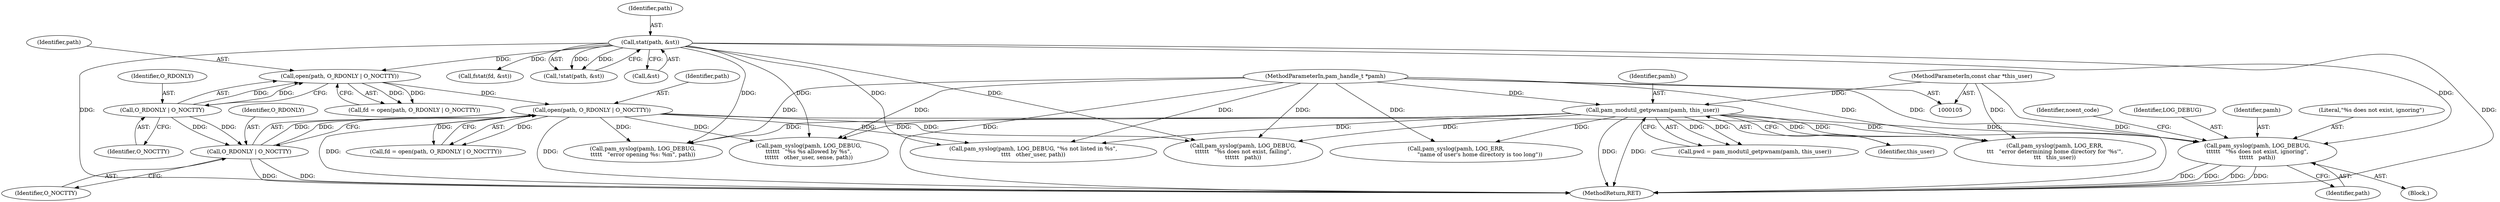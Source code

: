 digraph "0_altlinux_843807a3a90f52e7538be756616510730a24739a@API" {
"1000335" [label="(Call,pam_syslog(pamh, LOG_DEBUG,\n\t\t\t\t\t\t   \"%s does not exist, ignoring\",\n\t\t\t\t\t\t   path))"];
"1000129" [label="(Call,pam_modutil_getpwnam(pamh, this_user))"];
"1000106" [label="(MethodParameterIn,pam_handle_t *pamh)"];
"1000108" [label="(MethodParameterIn,const char *this_user)"];
"1000181" [label="(Call,stat(path, &st))"];
"1000204" [label="(Call,open(path, O_RDONLY | O_NOCTTY))"];
"1000197" [label="(Call,open(path, O_RDONLY | O_NOCTTY))"];
"1000199" [label="(Call,O_RDONLY | O_NOCTTY)"];
"1000206" [label="(Call,O_RDONLY | O_NOCTTY)"];
"1000130" [label="(Identifier,pamh)"];
"1000339" [label="(Identifier,path)"];
"1000131" [label="(Identifier,this_user)"];
"1000183" [label="(Call,&st)"];
"1000335" [label="(Call,pam_syslog(pamh, LOG_DEBUG,\n\t\t\t\t\t\t   \"%s does not exist, ignoring\",\n\t\t\t\t\t\t   path))"];
"1000334" [label="(Block,)"];
"1000137" [label="(Call,pam_syslog(pamh, LOG_ERR,\n\t\t\t   \"error determining home directory for '%s'\",\n\t\t\t   this_user))"];
"1000221" [label="(Call,fstat(fd, &st))"];
"1000356" [label="(Call,pam_syslog(pamh, LOG_DEBUG,\n\t\t\t\t\t   \"error opening %s: %m\", path))"];
"1000199" [label="(Call,O_RDONLY | O_NOCTTY)"];
"1000206" [label="(Call,O_RDONLY | O_NOCTTY)"];
"1000338" [label="(Literal,\"%s does not exist, ignoring\")"];
"1000197" [label="(Call,open(path, O_RDONLY | O_NOCTTY))"];
"1000204" [label="(Call,open(path, O_RDONLY | O_NOCTTY))"];
"1000181" [label="(Call,stat(path, &st))"];
"1000180" [label="(Call,!stat(path, &st))"];
"1000294" [label="(Call,pam_syslog(pamh, LOG_DEBUG,\n\t\t\t\t\t\t   \"%s %s allowed by %s\",\n\t\t\t\t\t\t   other_user, sense, path))"];
"1000127" [label="(Call,pwd = pam_modutil_getpwnam(pamh, this_user))"];
"1000167" [label="(Call,pam_syslog(pamh, LOG_ERR,\n                           \"name of user's home directory is too long\"))"];
"1000198" [label="(Identifier,path)"];
"1000108" [label="(MethodParameterIn,const char *this_user)"];
"1000195" [label="(Call,fd = open(path, O_RDONLY | O_NOCTTY))"];
"1000208" [label="(Identifier,O_NOCTTY)"];
"1000308" [label="(Call,pam_syslog(pamh, LOG_DEBUG, \"%s not listed in %s\",\n\t\t\t\t   other_user, path))"];
"1000363" [label="(MethodReturn,RET)"];
"1000106" [label="(MethodParameterIn,pam_handle_t *pamh)"];
"1000351" [label="(Identifier,noent_code)"];
"1000337" [label="(Identifier,LOG_DEBUG)"];
"1000207" [label="(Identifier,O_RDONLY)"];
"1000205" [label="(Identifier,path)"];
"1000129" [label="(Call,pam_modutil_getpwnam(pamh, this_user))"];
"1000202" [label="(Call,fd = open(path, O_RDONLY | O_NOCTTY))"];
"1000201" [label="(Identifier,O_NOCTTY)"];
"1000200" [label="(Identifier,O_RDONLY)"];
"1000345" [label="(Call,pam_syslog(pamh, LOG_DEBUG,\n\t\t\t\t\t\t   \"%s does not exist, failing\",\n\t\t\t\t\t\t   path))"];
"1000336" [label="(Identifier,pamh)"];
"1000182" [label="(Identifier,path)"];
"1000335" -> "1000334"  [label="AST: "];
"1000335" -> "1000339"  [label="CFG: "];
"1000336" -> "1000335"  [label="AST: "];
"1000337" -> "1000335"  [label="AST: "];
"1000338" -> "1000335"  [label="AST: "];
"1000339" -> "1000335"  [label="AST: "];
"1000351" -> "1000335"  [label="CFG: "];
"1000335" -> "1000363"  [label="DDG: "];
"1000335" -> "1000363"  [label="DDG: "];
"1000335" -> "1000363"  [label="DDG: "];
"1000335" -> "1000363"  [label="DDG: "];
"1000129" -> "1000335"  [label="DDG: "];
"1000106" -> "1000335"  [label="DDG: "];
"1000181" -> "1000335"  [label="DDG: "];
"1000204" -> "1000335"  [label="DDG: "];
"1000129" -> "1000127"  [label="AST: "];
"1000129" -> "1000131"  [label="CFG: "];
"1000130" -> "1000129"  [label="AST: "];
"1000131" -> "1000129"  [label="AST: "];
"1000127" -> "1000129"  [label="CFG: "];
"1000129" -> "1000363"  [label="DDG: "];
"1000129" -> "1000363"  [label="DDG: "];
"1000129" -> "1000127"  [label="DDG: "];
"1000129" -> "1000127"  [label="DDG: "];
"1000106" -> "1000129"  [label="DDG: "];
"1000108" -> "1000129"  [label="DDG: "];
"1000129" -> "1000137"  [label="DDG: "];
"1000129" -> "1000137"  [label="DDG: "];
"1000129" -> "1000167"  [label="DDG: "];
"1000129" -> "1000294"  [label="DDG: "];
"1000129" -> "1000308"  [label="DDG: "];
"1000129" -> "1000345"  [label="DDG: "];
"1000129" -> "1000356"  [label="DDG: "];
"1000106" -> "1000105"  [label="AST: "];
"1000106" -> "1000363"  [label="DDG: "];
"1000106" -> "1000137"  [label="DDG: "];
"1000106" -> "1000167"  [label="DDG: "];
"1000106" -> "1000294"  [label="DDG: "];
"1000106" -> "1000308"  [label="DDG: "];
"1000106" -> "1000345"  [label="DDG: "];
"1000106" -> "1000356"  [label="DDG: "];
"1000108" -> "1000105"  [label="AST: "];
"1000108" -> "1000363"  [label="DDG: "];
"1000108" -> "1000137"  [label="DDG: "];
"1000181" -> "1000180"  [label="AST: "];
"1000181" -> "1000183"  [label="CFG: "];
"1000182" -> "1000181"  [label="AST: "];
"1000183" -> "1000181"  [label="AST: "];
"1000180" -> "1000181"  [label="CFG: "];
"1000181" -> "1000363"  [label="DDG: "];
"1000181" -> "1000363"  [label="DDG: "];
"1000181" -> "1000180"  [label="DDG: "];
"1000181" -> "1000180"  [label="DDG: "];
"1000181" -> "1000197"  [label="DDG: "];
"1000181" -> "1000221"  [label="DDG: "];
"1000181" -> "1000294"  [label="DDG: "];
"1000181" -> "1000308"  [label="DDG: "];
"1000181" -> "1000345"  [label="DDG: "];
"1000181" -> "1000356"  [label="DDG: "];
"1000204" -> "1000202"  [label="AST: "];
"1000204" -> "1000206"  [label="CFG: "];
"1000205" -> "1000204"  [label="AST: "];
"1000206" -> "1000204"  [label="AST: "];
"1000202" -> "1000204"  [label="CFG: "];
"1000204" -> "1000363"  [label="DDG: "];
"1000204" -> "1000363"  [label="DDG: "];
"1000204" -> "1000202"  [label="DDG: "];
"1000204" -> "1000202"  [label="DDG: "];
"1000197" -> "1000204"  [label="DDG: "];
"1000206" -> "1000204"  [label="DDG: "];
"1000206" -> "1000204"  [label="DDG: "];
"1000204" -> "1000294"  [label="DDG: "];
"1000204" -> "1000308"  [label="DDG: "];
"1000204" -> "1000345"  [label="DDG: "];
"1000204" -> "1000356"  [label="DDG: "];
"1000197" -> "1000195"  [label="AST: "];
"1000197" -> "1000199"  [label="CFG: "];
"1000198" -> "1000197"  [label="AST: "];
"1000199" -> "1000197"  [label="AST: "];
"1000195" -> "1000197"  [label="CFG: "];
"1000197" -> "1000195"  [label="DDG: "];
"1000197" -> "1000195"  [label="DDG: "];
"1000199" -> "1000197"  [label="DDG: "];
"1000199" -> "1000197"  [label="DDG: "];
"1000199" -> "1000201"  [label="CFG: "];
"1000200" -> "1000199"  [label="AST: "];
"1000201" -> "1000199"  [label="AST: "];
"1000199" -> "1000206"  [label="DDG: "];
"1000199" -> "1000206"  [label="DDG: "];
"1000206" -> "1000208"  [label="CFG: "];
"1000207" -> "1000206"  [label="AST: "];
"1000208" -> "1000206"  [label="AST: "];
"1000206" -> "1000363"  [label="DDG: "];
"1000206" -> "1000363"  [label="DDG: "];
}
